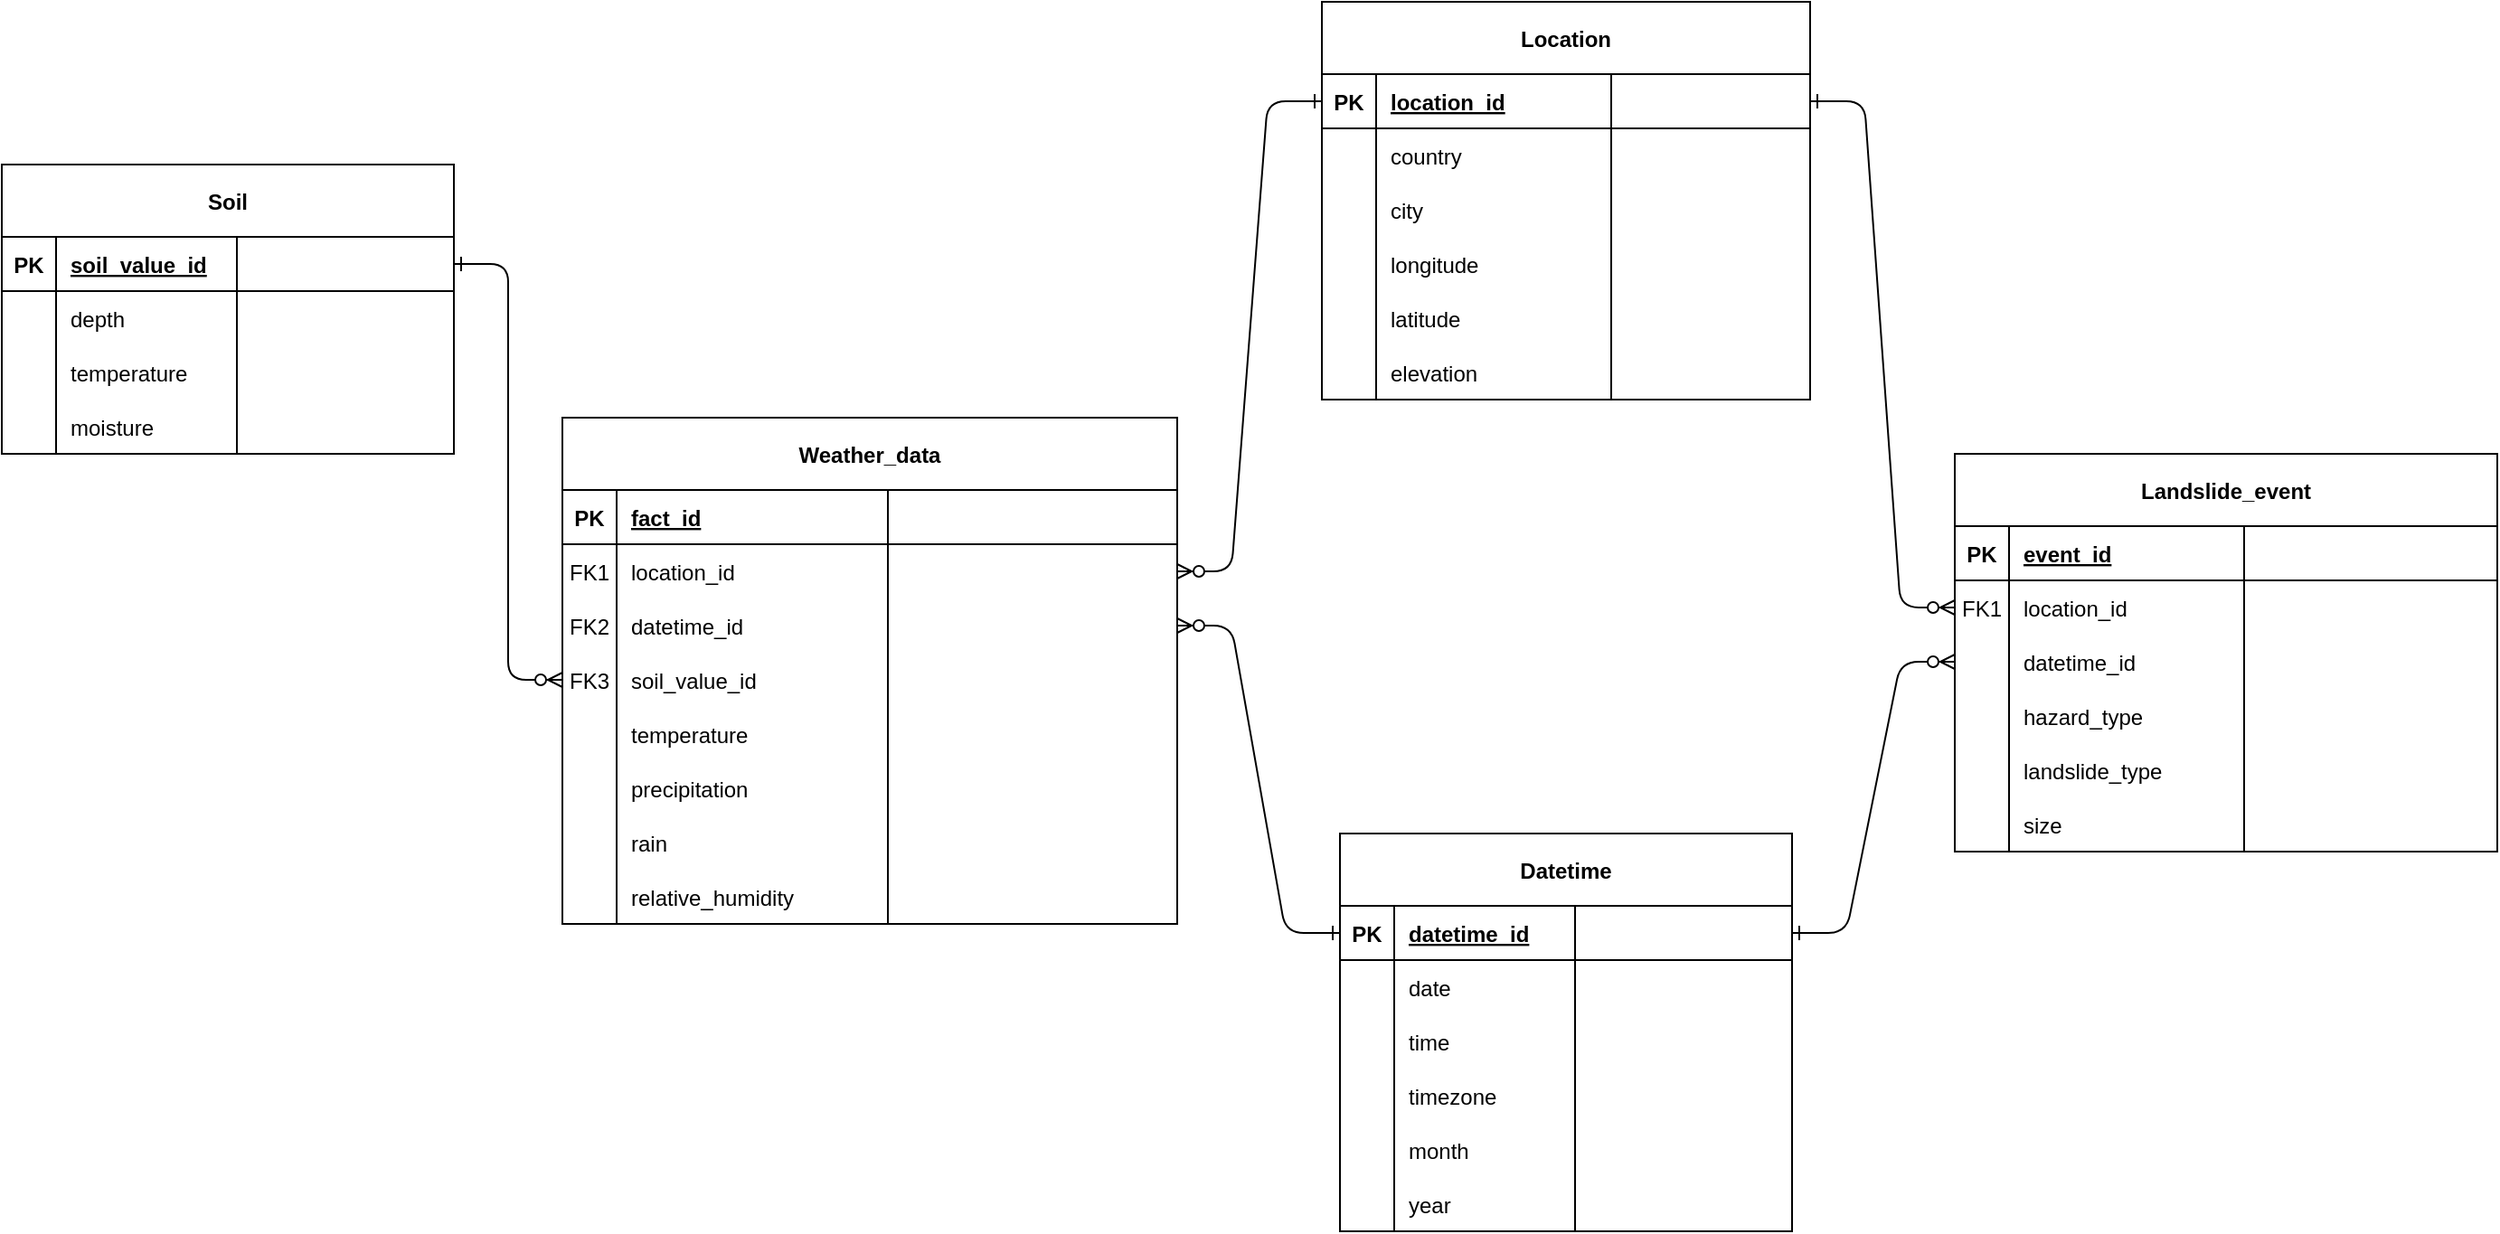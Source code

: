 <mxfile version="23.1.5" type="device">
  <diagram id="R2lEEEUBdFMjLlhIrx00" name="Page-1">
    <mxGraphModel dx="2234" dy="1244" grid="1" gridSize="10" guides="1" tooltips="1" connect="1" arrows="1" fold="1" page="0" pageScale="1" pageWidth="850" pageHeight="1100" math="0" shadow="0" extFonts="Permanent Marker^https://fonts.googleapis.com/css?family=Permanent+Marker">
      <root>
        <mxCell id="0" />
        <mxCell id="1" parent="0" />
        <mxCell id="C-vyLk0tnHw3VtMMgP7b-12" value="" style="edgeStyle=entityRelationEdgeStyle;endArrow=ERzeroToMany;startArrow=ERone;endFill=1;startFill=0;" parent="1" source="Foh5cbMIMKtek-pbUhVq-30" target="C-vyLk0tnHw3VtMMgP7b-6" edge="1">
          <mxGeometry width="100" height="100" relative="1" as="geometry">
            <mxPoint x="210" y="220" as="sourcePoint" />
            <mxPoint x="270" y="245" as="targetPoint" />
          </mxGeometry>
        </mxCell>
        <mxCell id="C-vyLk0tnHw3VtMMgP7b-2" value="Weather_data" style="shape=table;startSize=40;container=1;collapsible=1;childLayout=tableLayout;fixedRows=1;rowLines=0;fontStyle=1;align=center;resizeLast=1;" parent="1" vertex="1">
          <mxGeometry x="-140" y="100" width="340" height="280" as="geometry" />
        </mxCell>
        <mxCell id="C-vyLk0tnHw3VtMMgP7b-3" value="" style="shape=partialRectangle;collapsible=0;dropTarget=0;pointerEvents=0;fillColor=none;points=[[0,0.5],[1,0.5]];portConstraint=eastwest;top=0;left=0;right=0;bottom=1;" parent="C-vyLk0tnHw3VtMMgP7b-2" vertex="1">
          <mxGeometry y="40" width="340" height="30" as="geometry" />
        </mxCell>
        <mxCell id="C-vyLk0tnHw3VtMMgP7b-4" value="PK" style="shape=partialRectangle;overflow=hidden;connectable=0;fillColor=none;top=0;left=0;bottom=0;right=0;fontStyle=1;" parent="C-vyLk0tnHw3VtMMgP7b-3" vertex="1">
          <mxGeometry width="30" height="30" as="geometry">
            <mxRectangle width="30" height="30" as="alternateBounds" />
          </mxGeometry>
        </mxCell>
        <mxCell id="C-vyLk0tnHw3VtMMgP7b-5" value="fact_id" style="shape=partialRectangle;overflow=hidden;connectable=0;fillColor=none;top=0;left=0;bottom=0;right=0;align=left;spacingLeft=6;fontStyle=5;" parent="C-vyLk0tnHw3VtMMgP7b-3" vertex="1">
          <mxGeometry x="30" width="150" height="30" as="geometry">
            <mxRectangle width="150" height="30" as="alternateBounds" />
          </mxGeometry>
        </mxCell>
        <mxCell id="Foh5cbMIMKtek-pbUhVq-23" value="" style="shape=partialRectangle;overflow=hidden;connectable=0;fillColor=none;top=0;left=0;bottom=0;right=0;align=left;spacingLeft=6;fontStyle=5;" vertex="1" parent="C-vyLk0tnHw3VtMMgP7b-3">
          <mxGeometry x="180" width="160" height="30" as="geometry">
            <mxRectangle width="160" height="30" as="alternateBounds" />
          </mxGeometry>
        </mxCell>
        <mxCell id="C-vyLk0tnHw3VtMMgP7b-6" value="" style="shape=partialRectangle;collapsible=0;dropTarget=0;pointerEvents=0;fillColor=none;points=[[0,0.5],[1,0.5]];portConstraint=eastwest;top=0;left=0;right=0;bottom=0;" parent="C-vyLk0tnHw3VtMMgP7b-2" vertex="1">
          <mxGeometry y="70" width="340" height="30" as="geometry" />
        </mxCell>
        <mxCell id="C-vyLk0tnHw3VtMMgP7b-7" value="FK1" style="shape=partialRectangle;overflow=hidden;connectable=0;fillColor=none;top=0;left=0;bottom=0;right=0;" parent="C-vyLk0tnHw3VtMMgP7b-6" vertex="1">
          <mxGeometry width="30" height="30" as="geometry">
            <mxRectangle width="30" height="30" as="alternateBounds" />
          </mxGeometry>
        </mxCell>
        <mxCell id="C-vyLk0tnHw3VtMMgP7b-8" value="location_id" style="shape=partialRectangle;overflow=hidden;connectable=0;fillColor=none;top=0;left=0;bottom=0;right=0;align=left;spacingLeft=6;" parent="C-vyLk0tnHw3VtMMgP7b-6" vertex="1">
          <mxGeometry x="30" width="150" height="30" as="geometry">
            <mxRectangle width="150" height="30" as="alternateBounds" />
          </mxGeometry>
        </mxCell>
        <mxCell id="Foh5cbMIMKtek-pbUhVq-24" style="shape=partialRectangle;overflow=hidden;connectable=0;fillColor=none;top=0;left=0;bottom=0;right=0;align=left;spacingLeft=6;" vertex="1" parent="C-vyLk0tnHw3VtMMgP7b-6">
          <mxGeometry x="180" width="160" height="30" as="geometry">
            <mxRectangle width="160" height="30" as="alternateBounds" />
          </mxGeometry>
        </mxCell>
        <mxCell id="C-vyLk0tnHw3VtMMgP7b-9" value="" style="shape=partialRectangle;collapsible=0;dropTarget=0;pointerEvents=0;fillColor=none;points=[[0,0.5],[1,0.5]];portConstraint=eastwest;top=0;left=0;right=0;bottom=0;" parent="C-vyLk0tnHw3VtMMgP7b-2" vertex="1">
          <mxGeometry y="100" width="340" height="30" as="geometry" />
        </mxCell>
        <mxCell id="C-vyLk0tnHw3VtMMgP7b-10" value="FK2" style="shape=partialRectangle;overflow=hidden;connectable=0;fillColor=none;top=0;left=0;bottom=0;right=0;" parent="C-vyLk0tnHw3VtMMgP7b-9" vertex="1">
          <mxGeometry width="30" height="30" as="geometry">
            <mxRectangle width="30" height="30" as="alternateBounds" />
          </mxGeometry>
        </mxCell>
        <mxCell id="C-vyLk0tnHw3VtMMgP7b-11" value="datetime_id" style="shape=partialRectangle;overflow=hidden;connectable=0;fillColor=none;top=0;left=0;bottom=0;right=0;align=left;spacingLeft=6;" parent="C-vyLk0tnHw3VtMMgP7b-9" vertex="1">
          <mxGeometry x="30" width="150" height="30" as="geometry">
            <mxRectangle width="150" height="30" as="alternateBounds" />
          </mxGeometry>
        </mxCell>
        <mxCell id="Foh5cbMIMKtek-pbUhVq-25" style="shape=partialRectangle;overflow=hidden;connectable=0;fillColor=none;top=0;left=0;bottom=0;right=0;align=left;spacingLeft=6;" vertex="1" parent="C-vyLk0tnHw3VtMMgP7b-9">
          <mxGeometry x="180" width="160" height="30" as="geometry">
            <mxRectangle width="160" height="30" as="alternateBounds" />
          </mxGeometry>
        </mxCell>
        <mxCell id="Foh5cbMIMKtek-pbUhVq-126" style="shape=partialRectangle;collapsible=0;dropTarget=0;pointerEvents=0;fillColor=none;points=[[0,0.5],[1,0.5]];portConstraint=eastwest;top=0;left=0;right=0;bottom=0;" vertex="1" parent="C-vyLk0tnHw3VtMMgP7b-2">
          <mxGeometry y="130" width="340" height="30" as="geometry" />
        </mxCell>
        <mxCell id="Foh5cbMIMKtek-pbUhVq-127" value="FK3" style="shape=partialRectangle;overflow=hidden;connectable=0;fillColor=none;top=0;left=0;bottom=0;right=0;" vertex="1" parent="Foh5cbMIMKtek-pbUhVq-126">
          <mxGeometry width="30" height="30" as="geometry">
            <mxRectangle width="30" height="30" as="alternateBounds" />
          </mxGeometry>
        </mxCell>
        <mxCell id="Foh5cbMIMKtek-pbUhVq-128" value="soil_value_id" style="shape=partialRectangle;overflow=hidden;connectable=0;fillColor=none;top=0;left=0;bottom=0;right=0;align=left;spacingLeft=6;" vertex="1" parent="Foh5cbMIMKtek-pbUhVq-126">
          <mxGeometry x="30" width="150" height="30" as="geometry">
            <mxRectangle width="150" height="30" as="alternateBounds" />
          </mxGeometry>
        </mxCell>
        <mxCell id="Foh5cbMIMKtek-pbUhVq-129" style="shape=partialRectangle;overflow=hidden;connectable=0;fillColor=none;top=0;left=0;bottom=0;right=0;align=left;spacingLeft=6;" vertex="1" parent="Foh5cbMIMKtek-pbUhVq-126">
          <mxGeometry x="180" width="160" height="30" as="geometry">
            <mxRectangle width="160" height="30" as="alternateBounds" />
          </mxGeometry>
        </mxCell>
        <mxCell id="Foh5cbMIMKtek-pbUhVq-91" style="shape=partialRectangle;collapsible=0;dropTarget=0;pointerEvents=0;fillColor=none;points=[[0,0.5],[1,0.5]];portConstraint=eastwest;top=0;left=0;right=0;bottom=0;" vertex="1" parent="C-vyLk0tnHw3VtMMgP7b-2">
          <mxGeometry y="160" width="340" height="30" as="geometry" />
        </mxCell>
        <mxCell id="Foh5cbMIMKtek-pbUhVq-92" style="shape=partialRectangle;overflow=hidden;connectable=0;fillColor=none;top=0;left=0;bottom=0;right=0;" vertex="1" parent="Foh5cbMIMKtek-pbUhVq-91">
          <mxGeometry width="30" height="30" as="geometry">
            <mxRectangle width="30" height="30" as="alternateBounds" />
          </mxGeometry>
        </mxCell>
        <mxCell id="Foh5cbMIMKtek-pbUhVq-93" value="temperature" style="shape=partialRectangle;overflow=hidden;connectable=0;fillColor=none;top=0;left=0;bottom=0;right=0;align=left;spacingLeft=6;" vertex="1" parent="Foh5cbMIMKtek-pbUhVq-91">
          <mxGeometry x="30" width="150" height="30" as="geometry">
            <mxRectangle width="150" height="30" as="alternateBounds" />
          </mxGeometry>
        </mxCell>
        <mxCell id="Foh5cbMIMKtek-pbUhVq-94" style="shape=partialRectangle;overflow=hidden;connectable=0;fillColor=none;top=0;left=0;bottom=0;right=0;align=left;spacingLeft=6;" vertex="1" parent="Foh5cbMIMKtek-pbUhVq-91">
          <mxGeometry x="180" width="160" height="30" as="geometry">
            <mxRectangle width="160" height="30" as="alternateBounds" />
          </mxGeometry>
        </mxCell>
        <mxCell id="Foh5cbMIMKtek-pbUhVq-95" style="shape=partialRectangle;collapsible=0;dropTarget=0;pointerEvents=0;fillColor=none;points=[[0,0.5],[1,0.5]];portConstraint=eastwest;top=0;left=0;right=0;bottom=0;" vertex="1" parent="C-vyLk0tnHw3VtMMgP7b-2">
          <mxGeometry y="190" width="340" height="30" as="geometry" />
        </mxCell>
        <mxCell id="Foh5cbMIMKtek-pbUhVq-96" style="shape=partialRectangle;overflow=hidden;connectable=0;fillColor=none;top=0;left=0;bottom=0;right=0;" vertex="1" parent="Foh5cbMIMKtek-pbUhVq-95">
          <mxGeometry width="30" height="30" as="geometry">
            <mxRectangle width="30" height="30" as="alternateBounds" />
          </mxGeometry>
        </mxCell>
        <mxCell id="Foh5cbMIMKtek-pbUhVq-97" value="precipitation" style="shape=partialRectangle;overflow=hidden;connectable=0;fillColor=none;top=0;left=0;bottom=0;right=0;align=left;spacingLeft=6;" vertex="1" parent="Foh5cbMIMKtek-pbUhVq-95">
          <mxGeometry x="30" width="150" height="30" as="geometry">
            <mxRectangle width="150" height="30" as="alternateBounds" />
          </mxGeometry>
        </mxCell>
        <mxCell id="Foh5cbMIMKtek-pbUhVq-98" style="shape=partialRectangle;overflow=hidden;connectable=0;fillColor=none;top=0;left=0;bottom=0;right=0;align=left;spacingLeft=6;" vertex="1" parent="Foh5cbMIMKtek-pbUhVq-95">
          <mxGeometry x="180" width="160" height="30" as="geometry">
            <mxRectangle width="160" height="30" as="alternateBounds" />
          </mxGeometry>
        </mxCell>
        <mxCell id="Foh5cbMIMKtek-pbUhVq-99" style="shape=partialRectangle;collapsible=0;dropTarget=0;pointerEvents=0;fillColor=none;points=[[0,0.5],[1,0.5]];portConstraint=eastwest;top=0;left=0;right=0;bottom=0;" vertex="1" parent="C-vyLk0tnHw3VtMMgP7b-2">
          <mxGeometry y="220" width="340" height="30" as="geometry" />
        </mxCell>
        <mxCell id="Foh5cbMIMKtek-pbUhVq-100" style="shape=partialRectangle;overflow=hidden;connectable=0;fillColor=none;top=0;left=0;bottom=0;right=0;" vertex="1" parent="Foh5cbMIMKtek-pbUhVq-99">
          <mxGeometry width="30" height="30" as="geometry">
            <mxRectangle width="30" height="30" as="alternateBounds" />
          </mxGeometry>
        </mxCell>
        <mxCell id="Foh5cbMIMKtek-pbUhVq-101" value="rain" style="shape=partialRectangle;overflow=hidden;connectable=0;fillColor=none;top=0;left=0;bottom=0;right=0;align=left;spacingLeft=6;" vertex="1" parent="Foh5cbMIMKtek-pbUhVq-99">
          <mxGeometry x="30" width="150" height="30" as="geometry">
            <mxRectangle width="150" height="30" as="alternateBounds" />
          </mxGeometry>
        </mxCell>
        <mxCell id="Foh5cbMIMKtek-pbUhVq-102" style="shape=partialRectangle;overflow=hidden;connectable=0;fillColor=none;top=0;left=0;bottom=0;right=0;align=left;spacingLeft=6;" vertex="1" parent="Foh5cbMIMKtek-pbUhVq-99">
          <mxGeometry x="180" width="160" height="30" as="geometry">
            <mxRectangle width="160" height="30" as="alternateBounds" />
          </mxGeometry>
        </mxCell>
        <mxCell id="Foh5cbMIMKtek-pbUhVq-111" style="shape=partialRectangle;collapsible=0;dropTarget=0;pointerEvents=0;fillColor=none;points=[[0,0.5],[1,0.5]];portConstraint=eastwest;top=0;left=0;right=0;bottom=0;" vertex="1" parent="C-vyLk0tnHw3VtMMgP7b-2">
          <mxGeometry y="250" width="340" height="30" as="geometry" />
        </mxCell>
        <mxCell id="Foh5cbMIMKtek-pbUhVq-112" style="shape=partialRectangle;overflow=hidden;connectable=0;fillColor=none;top=0;left=0;bottom=0;right=0;" vertex="1" parent="Foh5cbMIMKtek-pbUhVq-111">
          <mxGeometry width="30" height="30" as="geometry">
            <mxRectangle width="30" height="30" as="alternateBounds" />
          </mxGeometry>
        </mxCell>
        <mxCell id="Foh5cbMIMKtek-pbUhVq-113" value="relative_humidity" style="shape=partialRectangle;overflow=hidden;connectable=0;fillColor=none;top=0;left=0;bottom=0;right=0;align=left;spacingLeft=6;" vertex="1" parent="Foh5cbMIMKtek-pbUhVq-111">
          <mxGeometry x="30" width="150" height="30" as="geometry">
            <mxRectangle width="150" height="30" as="alternateBounds" />
          </mxGeometry>
        </mxCell>
        <mxCell id="Foh5cbMIMKtek-pbUhVq-114" style="shape=partialRectangle;overflow=hidden;connectable=0;fillColor=none;top=0;left=0;bottom=0;right=0;align=left;spacingLeft=6;" vertex="1" parent="Foh5cbMIMKtek-pbUhVq-111">
          <mxGeometry x="180" width="160" height="30" as="geometry">
            <mxRectangle width="160" height="30" as="alternateBounds" />
          </mxGeometry>
        </mxCell>
        <mxCell id="C-vyLk0tnHw3VtMMgP7b-13" value="Datetime" style="shape=table;startSize=40;container=1;collapsible=1;childLayout=tableLayout;fixedRows=1;rowLines=0;fontStyle=1;align=center;resizeLast=1;" parent="1" vertex="1">
          <mxGeometry x="290" y="330" width="250" height="220" as="geometry" />
        </mxCell>
        <mxCell id="C-vyLk0tnHw3VtMMgP7b-14" value="" style="shape=partialRectangle;collapsible=0;dropTarget=0;pointerEvents=0;fillColor=none;points=[[0,0.5],[1,0.5]];portConstraint=eastwest;top=0;left=0;right=0;bottom=1;" parent="C-vyLk0tnHw3VtMMgP7b-13" vertex="1">
          <mxGeometry y="40" width="250" height="30" as="geometry" />
        </mxCell>
        <mxCell id="C-vyLk0tnHw3VtMMgP7b-15" value="PK" style="shape=partialRectangle;overflow=hidden;connectable=0;fillColor=none;top=0;left=0;bottom=0;right=0;fontStyle=1;" parent="C-vyLk0tnHw3VtMMgP7b-14" vertex="1">
          <mxGeometry width="30" height="30" as="geometry">
            <mxRectangle width="30" height="30" as="alternateBounds" />
          </mxGeometry>
        </mxCell>
        <mxCell id="C-vyLk0tnHw3VtMMgP7b-16" value="datetime_id" style="shape=partialRectangle;overflow=hidden;connectable=0;fillColor=none;top=0;left=0;bottom=0;right=0;align=left;spacingLeft=6;fontStyle=5;" parent="C-vyLk0tnHw3VtMMgP7b-14" vertex="1">
          <mxGeometry x="30" width="100" height="30" as="geometry">
            <mxRectangle width="100" height="30" as="alternateBounds" />
          </mxGeometry>
        </mxCell>
        <mxCell id="Foh5cbMIMKtek-pbUhVq-26" value="" style="shape=partialRectangle;overflow=hidden;connectable=0;fillColor=none;top=0;left=0;bottom=0;right=0;align=left;spacingLeft=6;fontStyle=5;" vertex="1" parent="C-vyLk0tnHw3VtMMgP7b-14">
          <mxGeometry x="130" width="120" height="30" as="geometry">
            <mxRectangle width="120" height="30" as="alternateBounds" />
          </mxGeometry>
        </mxCell>
        <mxCell id="C-vyLk0tnHw3VtMMgP7b-17" value="" style="shape=partialRectangle;collapsible=0;dropTarget=0;pointerEvents=0;fillColor=none;points=[[0,0.5],[1,0.5]];portConstraint=eastwest;top=0;left=0;right=0;bottom=0;" parent="C-vyLk0tnHw3VtMMgP7b-13" vertex="1">
          <mxGeometry y="70" width="250" height="30" as="geometry" />
        </mxCell>
        <mxCell id="C-vyLk0tnHw3VtMMgP7b-18" value="" style="shape=partialRectangle;overflow=hidden;connectable=0;fillColor=none;top=0;left=0;bottom=0;right=0;" parent="C-vyLk0tnHw3VtMMgP7b-17" vertex="1">
          <mxGeometry width="30" height="30" as="geometry">
            <mxRectangle width="30" height="30" as="alternateBounds" />
          </mxGeometry>
        </mxCell>
        <mxCell id="C-vyLk0tnHw3VtMMgP7b-19" value="date    " style="shape=partialRectangle;overflow=hidden;connectable=0;fillColor=none;top=0;left=0;bottom=0;right=0;align=left;spacingLeft=6;" parent="C-vyLk0tnHw3VtMMgP7b-17" vertex="1">
          <mxGeometry x="30" width="100" height="30" as="geometry">
            <mxRectangle width="100" height="30" as="alternateBounds" />
          </mxGeometry>
        </mxCell>
        <mxCell id="Foh5cbMIMKtek-pbUhVq-27" style="shape=partialRectangle;overflow=hidden;connectable=0;fillColor=none;top=0;left=0;bottom=0;right=0;align=left;spacingLeft=6;" vertex="1" parent="C-vyLk0tnHw3VtMMgP7b-17">
          <mxGeometry x="130" width="120" height="30" as="geometry">
            <mxRectangle width="120" height="30" as="alternateBounds" />
          </mxGeometry>
        </mxCell>
        <mxCell id="C-vyLk0tnHw3VtMMgP7b-20" value="" style="shape=partialRectangle;collapsible=0;dropTarget=0;pointerEvents=0;fillColor=none;points=[[0,0.5],[1,0.5]];portConstraint=eastwest;top=0;left=0;right=0;bottom=0;" parent="C-vyLk0tnHw3VtMMgP7b-13" vertex="1">
          <mxGeometry y="100" width="250" height="30" as="geometry" />
        </mxCell>
        <mxCell id="C-vyLk0tnHw3VtMMgP7b-21" value="" style="shape=partialRectangle;overflow=hidden;connectable=0;fillColor=none;top=0;left=0;bottom=0;right=0;" parent="C-vyLk0tnHw3VtMMgP7b-20" vertex="1">
          <mxGeometry width="30" height="30" as="geometry">
            <mxRectangle width="30" height="30" as="alternateBounds" />
          </mxGeometry>
        </mxCell>
        <mxCell id="C-vyLk0tnHw3VtMMgP7b-22" value="time    " style="shape=partialRectangle;overflow=hidden;connectable=0;fillColor=none;top=0;left=0;bottom=0;right=0;align=left;spacingLeft=6;" parent="C-vyLk0tnHw3VtMMgP7b-20" vertex="1">
          <mxGeometry x="30" width="100" height="30" as="geometry">
            <mxRectangle width="100" height="30" as="alternateBounds" />
          </mxGeometry>
        </mxCell>
        <mxCell id="Foh5cbMIMKtek-pbUhVq-28" style="shape=partialRectangle;overflow=hidden;connectable=0;fillColor=none;top=0;left=0;bottom=0;right=0;align=left;spacingLeft=6;" vertex="1" parent="C-vyLk0tnHw3VtMMgP7b-20">
          <mxGeometry x="130" width="120" height="30" as="geometry">
            <mxRectangle width="120" height="30" as="alternateBounds" />
          </mxGeometry>
        </mxCell>
        <mxCell id="Foh5cbMIMKtek-pbUhVq-63" style="shape=partialRectangle;collapsible=0;dropTarget=0;pointerEvents=0;fillColor=none;points=[[0,0.5],[1,0.5]];portConstraint=eastwest;top=0;left=0;right=0;bottom=0;" vertex="1" parent="C-vyLk0tnHw3VtMMgP7b-13">
          <mxGeometry y="130" width="250" height="30" as="geometry" />
        </mxCell>
        <mxCell id="Foh5cbMIMKtek-pbUhVq-64" style="shape=partialRectangle;overflow=hidden;connectable=0;fillColor=none;top=0;left=0;bottom=0;right=0;" vertex="1" parent="Foh5cbMIMKtek-pbUhVq-63">
          <mxGeometry width="30" height="30" as="geometry">
            <mxRectangle width="30" height="30" as="alternateBounds" />
          </mxGeometry>
        </mxCell>
        <mxCell id="Foh5cbMIMKtek-pbUhVq-65" value="timezone" style="shape=partialRectangle;overflow=hidden;connectable=0;fillColor=none;top=0;left=0;bottom=0;right=0;align=left;spacingLeft=6;" vertex="1" parent="Foh5cbMIMKtek-pbUhVq-63">
          <mxGeometry x="30" width="100" height="30" as="geometry">
            <mxRectangle width="100" height="30" as="alternateBounds" />
          </mxGeometry>
        </mxCell>
        <mxCell id="Foh5cbMIMKtek-pbUhVq-66" style="shape=partialRectangle;overflow=hidden;connectable=0;fillColor=none;top=0;left=0;bottom=0;right=0;align=left;spacingLeft=6;" vertex="1" parent="Foh5cbMIMKtek-pbUhVq-63">
          <mxGeometry x="130" width="120" height="30" as="geometry">
            <mxRectangle width="120" height="30" as="alternateBounds" />
          </mxGeometry>
        </mxCell>
        <mxCell id="Foh5cbMIMKtek-pbUhVq-67" style="shape=partialRectangle;collapsible=0;dropTarget=0;pointerEvents=0;fillColor=none;points=[[0,0.5],[1,0.5]];portConstraint=eastwest;top=0;left=0;right=0;bottom=0;" vertex="1" parent="C-vyLk0tnHw3VtMMgP7b-13">
          <mxGeometry y="160" width="250" height="30" as="geometry" />
        </mxCell>
        <mxCell id="Foh5cbMIMKtek-pbUhVq-68" style="shape=partialRectangle;overflow=hidden;connectable=0;fillColor=none;top=0;left=0;bottom=0;right=0;" vertex="1" parent="Foh5cbMIMKtek-pbUhVq-67">
          <mxGeometry width="30" height="30" as="geometry">
            <mxRectangle width="30" height="30" as="alternateBounds" />
          </mxGeometry>
        </mxCell>
        <mxCell id="Foh5cbMIMKtek-pbUhVq-69" value="month" style="shape=partialRectangle;overflow=hidden;connectable=0;fillColor=none;top=0;left=0;bottom=0;right=0;align=left;spacingLeft=6;" vertex="1" parent="Foh5cbMIMKtek-pbUhVq-67">
          <mxGeometry x="30" width="100" height="30" as="geometry">
            <mxRectangle width="100" height="30" as="alternateBounds" />
          </mxGeometry>
        </mxCell>
        <mxCell id="Foh5cbMIMKtek-pbUhVq-70" style="shape=partialRectangle;overflow=hidden;connectable=0;fillColor=none;top=0;left=0;bottom=0;right=0;align=left;spacingLeft=6;" vertex="1" parent="Foh5cbMIMKtek-pbUhVq-67">
          <mxGeometry x="130" width="120" height="30" as="geometry">
            <mxRectangle width="120" height="30" as="alternateBounds" />
          </mxGeometry>
        </mxCell>
        <mxCell id="Foh5cbMIMKtek-pbUhVq-71" style="shape=partialRectangle;collapsible=0;dropTarget=0;pointerEvents=0;fillColor=none;points=[[0,0.5],[1,0.5]];portConstraint=eastwest;top=0;left=0;right=0;bottom=0;" vertex="1" parent="C-vyLk0tnHw3VtMMgP7b-13">
          <mxGeometry y="190" width="250" height="30" as="geometry" />
        </mxCell>
        <mxCell id="Foh5cbMIMKtek-pbUhVq-72" style="shape=partialRectangle;overflow=hidden;connectable=0;fillColor=none;top=0;left=0;bottom=0;right=0;" vertex="1" parent="Foh5cbMIMKtek-pbUhVq-71">
          <mxGeometry width="30" height="30" as="geometry">
            <mxRectangle width="30" height="30" as="alternateBounds" />
          </mxGeometry>
        </mxCell>
        <mxCell id="Foh5cbMIMKtek-pbUhVq-73" value="year" style="shape=partialRectangle;overflow=hidden;connectable=0;fillColor=none;top=0;left=0;bottom=0;right=0;align=left;spacingLeft=6;" vertex="1" parent="Foh5cbMIMKtek-pbUhVq-71">
          <mxGeometry x="30" width="100" height="30" as="geometry">
            <mxRectangle width="100" height="30" as="alternateBounds" />
          </mxGeometry>
        </mxCell>
        <mxCell id="Foh5cbMIMKtek-pbUhVq-74" style="shape=partialRectangle;overflow=hidden;connectable=0;fillColor=none;top=0;left=0;bottom=0;right=0;align=left;spacingLeft=6;" vertex="1" parent="Foh5cbMIMKtek-pbUhVq-71">
          <mxGeometry x="130" width="120" height="30" as="geometry">
            <mxRectangle width="120" height="30" as="alternateBounds" />
          </mxGeometry>
        </mxCell>
        <mxCell id="C-vyLk0tnHw3VtMMgP7b-23" value="Landslide_event" style="shape=table;startSize=40;container=1;collapsible=1;childLayout=tableLayout;fixedRows=1;rowLines=0;fontStyle=1;align=center;resizeLast=1;" parent="1" vertex="1">
          <mxGeometry x="630" y="120" width="300" height="220" as="geometry" />
        </mxCell>
        <mxCell id="C-vyLk0tnHw3VtMMgP7b-24" value="" style="shape=partialRectangle;collapsible=0;dropTarget=0;pointerEvents=0;fillColor=none;points=[[0,0.5],[1,0.5]];portConstraint=eastwest;top=0;left=0;right=0;bottom=1;" parent="C-vyLk0tnHw3VtMMgP7b-23" vertex="1">
          <mxGeometry y="40" width="300" height="30" as="geometry" />
        </mxCell>
        <mxCell id="C-vyLk0tnHw3VtMMgP7b-25" value="PK" style="shape=partialRectangle;overflow=hidden;connectable=0;fillColor=none;top=0;left=0;bottom=0;right=0;fontStyle=1;" parent="C-vyLk0tnHw3VtMMgP7b-24" vertex="1">
          <mxGeometry width="30" height="30" as="geometry">
            <mxRectangle width="30" height="30" as="alternateBounds" />
          </mxGeometry>
        </mxCell>
        <mxCell id="C-vyLk0tnHw3VtMMgP7b-26" value="event_id" style="shape=partialRectangle;overflow=hidden;connectable=0;fillColor=none;top=0;left=0;bottom=0;right=0;align=left;spacingLeft=6;fontStyle=5;" parent="C-vyLk0tnHw3VtMMgP7b-24" vertex="1">
          <mxGeometry x="30" width="130" height="30" as="geometry">
            <mxRectangle width="130" height="30" as="alternateBounds" />
          </mxGeometry>
        </mxCell>
        <mxCell id="Foh5cbMIMKtek-pbUhVq-16" value="" style="shape=partialRectangle;overflow=hidden;connectable=0;fillColor=none;top=0;left=0;bottom=0;right=0;align=left;spacingLeft=6;fontStyle=5;" vertex="1" parent="C-vyLk0tnHw3VtMMgP7b-24">
          <mxGeometry x="160" width="140" height="30" as="geometry">
            <mxRectangle width="140" height="30" as="alternateBounds" />
          </mxGeometry>
        </mxCell>
        <mxCell id="C-vyLk0tnHw3VtMMgP7b-27" value="" style="shape=partialRectangle;collapsible=0;dropTarget=0;pointerEvents=0;fillColor=none;points=[[0,0.5],[1,0.5]];portConstraint=eastwest;top=0;left=0;right=0;bottom=0;" parent="C-vyLk0tnHw3VtMMgP7b-23" vertex="1">
          <mxGeometry y="70" width="300" height="30" as="geometry" />
        </mxCell>
        <mxCell id="C-vyLk0tnHw3VtMMgP7b-28" value="FK1" style="shape=partialRectangle;overflow=hidden;connectable=0;fillColor=none;top=0;left=0;bottom=0;right=0;" parent="C-vyLk0tnHw3VtMMgP7b-27" vertex="1">
          <mxGeometry width="30" height="30" as="geometry">
            <mxRectangle width="30" height="30" as="alternateBounds" />
          </mxGeometry>
        </mxCell>
        <mxCell id="C-vyLk0tnHw3VtMMgP7b-29" value="location_id" style="shape=partialRectangle;overflow=hidden;connectable=0;fillColor=none;top=0;left=0;bottom=0;right=0;align=left;spacingLeft=6;" parent="C-vyLk0tnHw3VtMMgP7b-27" vertex="1">
          <mxGeometry x="30" width="130" height="30" as="geometry">
            <mxRectangle width="130" height="30" as="alternateBounds" />
          </mxGeometry>
        </mxCell>
        <mxCell id="Foh5cbMIMKtek-pbUhVq-17" style="shape=partialRectangle;overflow=hidden;connectable=0;fillColor=none;top=0;left=0;bottom=0;right=0;align=left;spacingLeft=6;" vertex="1" parent="C-vyLk0tnHw3VtMMgP7b-27">
          <mxGeometry x="160" width="140" height="30" as="geometry">
            <mxRectangle width="140" height="30" as="alternateBounds" />
          </mxGeometry>
        </mxCell>
        <mxCell id="Foh5cbMIMKtek-pbUhVq-13" style="shape=partialRectangle;collapsible=0;dropTarget=0;pointerEvents=0;fillColor=none;points=[[0,0.5],[1,0.5]];portConstraint=eastwest;top=0;left=0;right=0;bottom=0;" vertex="1" parent="C-vyLk0tnHw3VtMMgP7b-23">
          <mxGeometry y="100" width="300" height="30" as="geometry" />
        </mxCell>
        <mxCell id="Foh5cbMIMKtek-pbUhVq-14" style="shape=partialRectangle;overflow=hidden;connectable=0;fillColor=none;top=0;left=0;bottom=0;right=0;" vertex="1" parent="Foh5cbMIMKtek-pbUhVq-13">
          <mxGeometry width="30" height="30" as="geometry">
            <mxRectangle width="30" height="30" as="alternateBounds" />
          </mxGeometry>
        </mxCell>
        <mxCell id="Foh5cbMIMKtek-pbUhVq-15" value="datetime_id" style="shape=partialRectangle;overflow=hidden;connectable=0;fillColor=none;top=0;left=0;bottom=0;right=0;align=left;spacingLeft=6;" vertex="1" parent="Foh5cbMIMKtek-pbUhVq-13">
          <mxGeometry x="30" width="130" height="30" as="geometry">
            <mxRectangle width="130" height="30" as="alternateBounds" />
          </mxGeometry>
        </mxCell>
        <mxCell id="Foh5cbMIMKtek-pbUhVq-18" style="shape=partialRectangle;overflow=hidden;connectable=0;fillColor=none;top=0;left=0;bottom=0;right=0;align=left;spacingLeft=6;" vertex="1" parent="Foh5cbMIMKtek-pbUhVq-13">
          <mxGeometry x="160" width="140" height="30" as="geometry">
            <mxRectangle width="140" height="30" as="alternateBounds" />
          </mxGeometry>
        </mxCell>
        <mxCell id="Foh5cbMIMKtek-pbUhVq-10" style="shape=partialRectangle;collapsible=0;dropTarget=0;pointerEvents=0;fillColor=none;points=[[0,0.5],[1,0.5]];portConstraint=eastwest;top=0;left=0;right=0;bottom=0;" vertex="1" parent="C-vyLk0tnHw3VtMMgP7b-23">
          <mxGeometry y="130" width="300" height="30" as="geometry" />
        </mxCell>
        <mxCell id="Foh5cbMIMKtek-pbUhVq-11" style="shape=partialRectangle;overflow=hidden;connectable=0;fillColor=none;top=0;left=0;bottom=0;right=0;" vertex="1" parent="Foh5cbMIMKtek-pbUhVq-10">
          <mxGeometry width="30" height="30" as="geometry">
            <mxRectangle width="30" height="30" as="alternateBounds" />
          </mxGeometry>
        </mxCell>
        <mxCell id="Foh5cbMIMKtek-pbUhVq-12" value="hazard_type" style="shape=partialRectangle;overflow=hidden;connectable=0;fillColor=none;top=0;left=0;bottom=0;right=0;align=left;spacingLeft=6;" vertex="1" parent="Foh5cbMIMKtek-pbUhVq-10">
          <mxGeometry x="30" width="130" height="30" as="geometry">
            <mxRectangle width="130" height="30" as="alternateBounds" />
          </mxGeometry>
        </mxCell>
        <mxCell id="Foh5cbMIMKtek-pbUhVq-19" style="shape=partialRectangle;overflow=hidden;connectable=0;fillColor=none;top=0;left=0;bottom=0;right=0;align=left;spacingLeft=6;" vertex="1" parent="Foh5cbMIMKtek-pbUhVq-10">
          <mxGeometry x="160" width="140" height="30" as="geometry">
            <mxRectangle width="140" height="30" as="alternateBounds" />
          </mxGeometry>
        </mxCell>
        <mxCell id="Foh5cbMIMKtek-pbUhVq-7" style="shape=partialRectangle;collapsible=0;dropTarget=0;pointerEvents=0;fillColor=none;points=[[0,0.5],[1,0.5]];portConstraint=eastwest;top=0;left=0;right=0;bottom=0;" vertex="1" parent="C-vyLk0tnHw3VtMMgP7b-23">
          <mxGeometry y="160" width="300" height="30" as="geometry" />
        </mxCell>
        <mxCell id="Foh5cbMIMKtek-pbUhVq-8" style="shape=partialRectangle;overflow=hidden;connectable=0;fillColor=none;top=0;left=0;bottom=0;right=0;" vertex="1" parent="Foh5cbMIMKtek-pbUhVq-7">
          <mxGeometry width="30" height="30" as="geometry">
            <mxRectangle width="30" height="30" as="alternateBounds" />
          </mxGeometry>
        </mxCell>
        <mxCell id="Foh5cbMIMKtek-pbUhVq-9" value="landslide_type" style="shape=partialRectangle;overflow=hidden;connectable=0;fillColor=none;top=0;left=0;bottom=0;right=0;align=left;spacingLeft=6;" vertex="1" parent="Foh5cbMIMKtek-pbUhVq-7">
          <mxGeometry x="30" width="130" height="30" as="geometry">
            <mxRectangle width="130" height="30" as="alternateBounds" />
          </mxGeometry>
        </mxCell>
        <mxCell id="Foh5cbMIMKtek-pbUhVq-20" style="shape=partialRectangle;overflow=hidden;connectable=0;fillColor=none;top=0;left=0;bottom=0;right=0;align=left;spacingLeft=6;" vertex="1" parent="Foh5cbMIMKtek-pbUhVq-7">
          <mxGeometry x="160" width="140" height="30" as="geometry">
            <mxRectangle width="140" height="30" as="alternateBounds" />
          </mxGeometry>
        </mxCell>
        <mxCell id="Foh5cbMIMKtek-pbUhVq-4" style="shape=partialRectangle;collapsible=0;dropTarget=0;pointerEvents=0;fillColor=none;points=[[0,0.5],[1,0.5]];portConstraint=eastwest;top=0;left=0;right=0;bottom=0;" vertex="1" parent="C-vyLk0tnHw3VtMMgP7b-23">
          <mxGeometry y="190" width="300" height="30" as="geometry" />
        </mxCell>
        <mxCell id="Foh5cbMIMKtek-pbUhVq-5" style="shape=partialRectangle;overflow=hidden;connectable=0;fillColor=none;top=0;left=0;bottom=0;right=0;" vertex="1" parent="Foh5cbMIMKtek-pbUhVq-4">
          <mxGeometry width="30" height="30" as="geometry">
            <mxRectangle width="30" height="30" as="alternateBounds" />
          </mxGeometry>
        </mxCell>
        <mxCell id="Foh5cbMIMKtek-pbUhVq-6" value="size" style="shape=partialRectangle;overflow=hidden;connectable=0;fillColor=none;top=0;left=0;bottom=0;right=0;align=left;spacingLeft=6;" vertex="1" parent="Foh5cbMIMKtek-pbUhVq-4">
          <mxGeometry x="30" width="130" height="30" as="geometry">
            <mxRectangle width="130" height="30" as="alternateBounds" />
          </mxGeometry>
        </mxCell>
        <mxCell id="Foh5cbMIMKtek-pbUhVq-21" style="shape=partialRectangle;overflow=hidden;connectable=0;fillColor=none;top=0;left=0;bottom=0;right=0;align=left;spacingLeft=6;" vertex="1" parent="Foh5cbMIMKtek-pbUhVq-4">
          <mxGeometry x="160" width="140" height="30" as="geometry">
            <mxRectangle width="140" height="30" as="alternateBounds" />
          </mxGeometry>
        </mxCell>
        <mxCell id="Foh5cbMIMKtek-pbUhVq-29" value="Location" style="shape=table;startSize=40;container=1;collapsible=1;childLayout=tableLayout;fixedRows=1;rowLines=0;fontStyle=1;align=center;resizeLast=1;" vertex="1" parent="1">
          <mxGeometry x="280" y="-130" width="270" height="220" as="geometry" />
        </mxCell>
        <mxCell id="Foh5cbMIMKtek-pbUhVq-30" value="" style="shape=partialRectangle;collapsible=0;dropTarget=0;pointerEvents=0;fillColor=none;points=[[0,0.5],[1,0.5]];portConstraint=eastwest;top=0;left=0;right=0;bottom=1;" vertex="1" parent="Foh5cbMIMKtek-pbUhVq-29">
          <mxGeometry y="40" width="270" height="30" as="geometry" />
        </mxCell>
        <mxCell id="Foh5cbMIMKtek-pbUhVq-31" value="PK" style="shape=partialRectangle;overflow=hidden;connectable=0;fillColor=none;top=0;left=0;bottom=0;right=0;fontStyle=1;" vertex="1" parent="Foh5cbMIMKtek-pbUhVq-30">
          <mxGeometry width="30" height="30" as="geometry">
            <mxRectangle width="30" height="30" as="alternateBounds" />
          </mxGeometry>
        </mxCell>
        <mxCell id="Foh5cbMIMKtek-pbUhVq-32" value="location_id" style="shape=partialRectangle;overflow=hidden;connectable=0;fillColor=none;top=0;left=0;bottom=0;right=0;align=left;spacingLeft=6;fontStyle=5;" vertex="1" parent="Foh5cbMIMKtek-pbUhVq-30">
          <mxGeometry x="30" width="130" height="30" as="geometry">
            <mxRectangle width="130" height="30" as="alternateBounds" />
          </mxGeometry>
        </mxCell>
        <mxCell id="Foh5cbMIMKtek-pbUhVq-33" value="" style="shape=partialRectangle;overflow=hidden;connectable=0;fillColor=none;top=0;left=0;bottom=0;right=0;align=left;spacingLeft=6;fontStyle=5;" vertex="1" parent="Foh5cbMIMKtek-pbUhVq-30">
          <mxGeometry x="160" width="110" height="30" as="geometry">
            <mxRectangle width="110" height="30" as="alternateBounds" />
          </mxGeometry>
        </mxCell>
        <mxCell id="Foh5cbMIMKtek-pbUhVq-34" value="" style="shape=partialRectangle;collapsible=0;dropTarget=0;pointerEvents=0;fillColor=none;points=[[0,0.5],[1,0.5]];portConstraint=eastwest;top=0;left=0;right=0;bottom=0;" vertex="1" parent="Foh5cbMIMKtek-pbUhVq-29">
          <mxGeometry y="70" width="270" height="30" as="geometry" />
        </mxCell>
        <mxCell id="Foh5cbMIMKtek-pbUhVq-35" value="" style="shape=partialRectangle;overflow=hidden;connectable=0;fillColor=none;top=0;left=0;bottom=0;right=0;" vertex="1" parent="Foh5cbMIMKtek-pbUhVq-34">
          <mxGeometry width="30" height="30" as="geometry">
            <mxRectangle width="30" height="30" as="alternateBounds" />
          </mxGeometry>
        </mxCell>
        <mxCell id="Foh5cbMIMKtek-pbUhVq-36" value="country    " style="shape=partialRectangle;overflow=hidden;connectable=0;fillColor=none;top=0;left=0;bottom=0;right=0;align=left;spacingLeft=6;" vertex="1" parent="Foh5cbMIMKtek-pbUhVq-34">
          <mxGeometry x="30" width="130" height="30" as="geometry">
            <mxRectangle width="130" height="30" as="alternateBounds" />
          </mxGeometry>
        </mxCell>
        <mxCell id="Foh5cbMIMKtek-pbUhVq-37" style="shape=partialRectangle;overflow=hidden;connectable=0;fillColor=none;top=0;left=0;bottom=0;right=0;align=left;spacingLeft=6;" vertex="1" parent="Foh5cbMIMKtek-pbUhVq-34">
          <mxGeometry x="160" width="110" height="30" as="geometry">
            <mxRectangle width="110" height="30" as="alternateBounds" />
          </mxGeometry>
        </mxCell>
        <mxCell id="Foh5cbMIMKtek-pbUhVq-38" value="" style="shape=partialRectangle;collapsible=0;dropTarget=0;pointerEvents=0;fillColor=none;points=[[0,0.5],[1,0.5]];portConstraint=eastwest;top=0;left=0;right=0;bottom=0;" vertex="1" parent="Foh5cbMIMKtek-pbUhVq-29">
          <mxGeometry y="100" width="270" height="30" as="geometry" />
        </mxCell>
        <mxCell id="Foh5cbMIMKtek-pbUhVq-39" value="" style="shape=partialRectangle;overflow=hidden;connectable=0;fillColor=none;top=0;left=0;bottom=0;right=0;" vertex="1" parent="Foh5cbMIMKtek-pbUhVq-38">
          <mxGeometry width="30" height="30" as="geometry">
            <mxRectangle width="30" height="30" as="alternateBounds" />
          </mxGeometry>
        </mxCell>
        <mxCell id="Foh5cbMIMKtek-pbUhVq-40" value="city" style="shape=partialRectangle;overflow=hidden;connectable=0;fillColor=none;top=0;left=0;bottom=0;right=0;align=left;spacingLeft=6;" vertex="1" parent="Foh5cbMIMKtek-pbUhVq-38">
          <mxGeometry x="30" width="130" height="30" as="geometry">
            <mxRectangle width="130" height="30" as="alternateBounds" />
          </mxGeometry>
        </mxCell>
        <mxCell id="Foh5cbMIMKtek-pbUhVq-41" style="shape=partialRectangle;overflow=hidden;connectable=0;fillColor=none;top=0;left=0;bottom=0;right=0;align=left;spacingLeft=6;" vertex="1" parent="Foh5cbMIMKtek-pbUhVq-38">
          <mxGeometry x="160" width="110" height="30" as="geometry">
            <mxRectangle width="110" height="30" as="alternateBounds" />
          </mxGeometry>
        </mxCell>
        <mxCell id="Foh5cbMIMKtek-pbUhVq-87" style="shape=partialRectangle;collapsible=0;dropTarget=0;pointerEvents=0;fillColor=none;points=[[0,0.5],[1,0.5]];portConstraint=eastwest;top=0;left=0;right=0;bottom=0;" vertex="1" parent="Foh5cbMIMKtek-pbUhVq-29">
          <mxGeometry y="130" width="270" height="30" as="geometry" />
        </mxCell>
        <mxCell id="Foh5cbMIMKtek-pbUhVq-88" style="shape=partialRectangle;overflow=hidden;connectable=0;fillColor=none;top=0;left=0;bottom=0;right=0;" vertex="1" parent="Foh5cbMIMKtek-pbUhVq-87">
          <mxGeometry width="30" height="30" as="geometry">
            <mxRectangle width="30" height="30" as="alternateBounds" />
          </mxGeometry>
        </mxCell>
        <mxCell id="Foh5cbMIMKtek-pbUhVq-89" value="longitude" style="shape=partialRectangle;overflow=hidden;connectable=0;fillColor=none;top=0;left=0;bottom=0;right=0;align=left;spacingLeft=6;" vertex="1" parent="Foh5cbMIMKtek-pbUhVq-87">
          <mxGeometry x="30" width="130" height="30" as="geometry">
            <mxRectangle width="130" height="30" as="alternateBounds" />
          </mxGeometry>
        </mxCell>
        <mxCell id="Foh5cbMIMKtek-pbUhVq-90" style="shape=partialRectangle;overflow=hidden;connectable=0;fillColor=none;top=0;left=0;bottom=0;right=0;align=left;spacingLeft=6;" vertex="1" parent="Foh5cbMIMKtek-pbUhVq-87">
          <mxGeometry x="160" width="110" height="30" as="geometry">
            <mxRectangle width="110" height="30" as="alternateBounds" />
          </mxGeometry>
        </mxCell>
        <mxCell id="Foh5cbMIMKtek-pbUhVq-83" style="shape=partialRectangle;collapsible=0;dropTarget=0;pointerEvents=0;fillColor=none;points=[[0,0.5],[1,0.5]];portConstraint=eastwest;top=0;left=0;right=0;bottom=0;" vertex="1" parent="Foh5cbMIMKtek-pbUhVq-29">
          <mxGeometry y="160" width="270" height="30" as="geometry" />
        </mxCell>
        <mxCell id="Foh5cbMIMKtek-pbUhVq-84" style="shape=partialRectangle;overflow=hidden;connectable=0;fillColor=none;top=0;left=0;bottom=0;right=0;" vertex="1" parent="Foh5cbMIMKtek-pbUhVq-83">
          <mxGeometry width="30" height="30" as="geometry">
            <mxRectangle width="30" height="30" as="alternateBounds" />
          </mxGeometry>
        </mxCell>
        <mxCell id="Foh5cbMIMKtek-pbUhVq-85" value="latitude" style="shape=partialRectangle;overflow=hidden;connectable=0;fillColor=none;top=0;left=0;bottom=0;right=0;align=left;spacingLeft=6;" vertex="1" parent="Foh5cbMIMKtek-pbUhVq-83">
          <mxGeometry x="30" width="130" height="30" as="geometry">
            <mxRectangle width="130" height="30" as="alternateBounds" />
          </mxGeometry>
        </mxCell>
        <mxCell id="Foh5cbMIMKtek-pbUhVq-86" style="shape=partialRectangle;overflow=hidden;connectable=0;fillColor=none;top=0;left=0;bottom=0;right=0;align=left;spacingLeft=6;" vertex="1" parent="Foh5cbMIMKtek-pbUhVq-83">
          <mxGeometry x="160" width="110" height="30" as="geometry">
            <mxRectangle width="110" height="30" as="alternateBounds" />
          </mxGeometry>
        </mxCell>
        <mxCell id="Foh5cbMIMKtek-pbUhVq-79" style="shape=partialRectangle;collapsible=0;dropTarget=0;pointerEvents=0;fillColor=none;points=[[0,0.5],[1,0.5]];portConstraint=eastwest;top=0;left=0;right=0;bottom=0;" vertex="1" parent="Foh5cbMIMKtek-pbUhVq-29">
          <mxGeometry y="190" width="270" height="30" as="geometry" />
        </mxCell>
        <mxCell id="Foh5cbMIMKtek-pbUhVq-80" style="shape=partialRectangle;overflow=hidden;connectable=0;fillColor=none;top=0;left=0;bottom=0;right=0;" vertex="1" parent="Foh5cbMIMKtek-pbUhVq-79">
          <mxGeometry width="30" height="30" as="geometry">
            <mxRectangle width="30" height="30" as="alternateBounds" />
          </mxGeometry>
        </mxCell>
        <mxCell id="Foh5cbMIMKtek-pbUhVq-81" value="elevation" style="shape=partialRectangle;overflow=hidden;connectable=0;fillColor=none;top=0;left=0;bottom=0;right=0;align=left;spacingLeft=6;" vertex="1" parent="Foh5cbMIMKtek-pbUhVq-79">
          <mxGeometry x="30" width="130" height="30" as="geometry">
            <mxRectangle width="130" height="30" as="alternateBounds" />
          </mxGeometry>
        </mxCell>
        <mxCell id="Foh5cbMIMKtek-pbUhVq-82" style="shape=partialRectangle;overflow=hidden;connectable=0;fillColor=none;top=0;left=0;bottom=0;right=0;align=left;spacingLeft=6;" vertex="1" parent="Foh5cbMIMKtek-pbUhVq-79">
          <mxGeometry x="160" width="110" height="30" as="geometry">
            <mxRectangle width="110" height="30" as="alternateBounds" />
          </mxGeometry>
        </mxCell>
        <mxCell id="Foh5cbMIMKtek-pbUhVq-123" value="" style="edgeStyle=entityRelationEdgeStyle;endArrow=ERzeroToMany;startArrow=ERone;endFill=1;startFill=0;" edge="1" parent="1" source="C-vyLk0tnHw3VtMMgP7b-14" target="C-vyLk0tnHw3VtMMgP7b-9">
          <mxGeometry width="100" height="100" relative="1" as="geometry">
            <mxPoint x="910" y="15" as="sourcePoint" />
            <mxPoint x="570" y="245" as="targetPoint" />
          </mxGeometry>
        </mxCell>
        <mxCell id="C-vyLk0tnHw3VtMMgP7b-1" value="" style="edgeStyle=entityRelationEdgeStyle;endArrow=ERzeroToMany;startArrow=ERone;endFill=1;startFill=0;" parent="1" source="Foh5cbMIMKtek-pbUhVq-30" target="C-vyLk0tnHw3VtMMgP7b-27" edge="1">
          <mxGeometry width="100" height="100" relative="1" as="geometry">
            <mxPoint x="150" y="760" as="sourcePoint" />
            <mxPoint x="250" y="660" as="targetPoint" />
          </mxGeometry>
        </mxCell>
        <mxCell id="Foh5cbMIMKtek-pbUhVq-124" value="" style="edgeStyle=entityRelationEdgeStyle;endArrow=ERzeroToMany;startArrow=ERone;endFill=1;startFill=0;" edge="1" parent="1" source="C-vyLk0tnHw3VtMMgP7b-14" target="Foh5cbMIMKtek-pbUhVq-13">
          <mxGeometry width="100" height="100" relative="1" as="geometry">
            <mxPoint x="640" y="550" as="sourcePoint" />
            <mxPoint x="570" y="275" as="targetPoint" />
            <Array as="points">
              <mxPoint x="670" y="450" />
              <mxPoint x="350" y="440" />
              <mxPoint x="350" y="470" />
              <mxPoint x="440" y="400" />
              <mxPoint x="350" y="450" />
            </Array>
          </mxGeometry>
        </mxCell>
        <mxCell id="Foh5cbMIMKtek-pbUhVq-130" value="Soil" style="shape=table;startSize=40;container=1;collapsible=1;childLayout=tableLayout;fixedRows=1;rowLines=0;fontStyle=1;align=center;resizeLast=1;" vertex="1" parent="1">
          <mxGeometry x="-450" y="-40" width="250" height="160" as="geometry" />
        </mxCell>
        <mxCell id="Foh5cbMIMKtek-pbUhVq-131" value="" style="shape=partialRectangle;collapsible=0;dropTarget=0;pointerEvents=0;fillColor=none;points=[[0,0.5],[1,0.5]];portConstraint=eastwest;top=0;left=0;right=0;bottom=1;" vertex="1" parent="Foh5cbMIMKtek-pbUhVq-130">
          <mxGeometry y="40" width="250" height="30" as="geometry" />
        </mxCell>
        <mxCell id="Foh5cbMIMKtek-pbUhVq-132" value="PK" style="shape=partialRectangle;overflow=hidden;connectable=0;fillColor=none;top=0;left=0;bottom=0;right=0;fontStyle=1;" vertex="1" parent="Foh5cbMIMKtek-pbUhVq-131">
          <mxGeometry width="30" height="30" as="geometry">
            <mxRectangle width="30" height="30" as="alternateBounds" />
          </mxGeometry>
        </mxCell>
        <mxCell id="Foh5cbMIMKtek-pbUhVq-133" value="soil_value_id" style="shape=partialRectangle;overflow=hidden;connectable=0;fillColor=none;top=0;left=0;bottom=0;right=0;align=left;spacingLeft=6;fontStyle=5;" vertex="1" parent="Foh5cbMIMKtek-pbUhVq-131">
          <mxGeometry x="30" width="100" height="30" as="geometry">
            <mxRectangle width="100" height="30" as="alternateBounds" />
          </mxGeometry>
        </mxCell>
        <mxCell id="Foh5cbMIMKtek-pbUhVq-134" value="" style="shape=partialRectangle;overflow=hidden;connectable=0;fillColor=none;top=0;left=0;bottom=0;right=0;align=left;spacingLeft=6;fontStyle=5;" vertex="1" parent="Foh5cbMIMKtek-pbUhVq-131">
          <mxGeometry x="130" width="120" height="30" as="geometry">
            <mxRectangle width="120" height="30" as="alternateBounds" />
          </mxGeometry>
        </mxCell>
        <mxCell id="Foh5cbMIMKtek-pbUhVq-135" value="" style="shape=partialRectangle;collapsible=0;dropTarget=0;pointerEvents=0;fillColor=none;points=[[0,0.5],[1,0.5]];portConstraint=eastwest;top=0;left=0;right=0;bottom=0;" vertex="1" parent="Foh5cbMIMKtek-pbUhVq-130">
          <mxGeometry y="70" width="250" height="30" as="geometry" />
        </mxCell>
        <mxCell id="Foh5cbMIMKtek-pbUhVq-136" value="" style="shape=partialRectangle;overflow=hidden;connectable=0;fillColor=none;top=0;left=0;bottom=0;right=0;" vertex="1" parent="Foh5cbMIMKtek-pbUhVq-135">
          <mxGeometry width="30" height="30" as="geometry">
            <mxRectangle width="30" height="30" as="alternateBounds" />
          </mxGeometry>
        </mxCell>
        <mxCell id="Foh5cbMIMKtek-pbUhVq-137" value="depth" style="shape=partialRectangle;overflow=hidden;connectable=0;fillColor=none;top=0;left=0;bottom=0;right=0;align=left;spacingLeft=6;" vertex="1" parent="Foh5cbMIMKtek-pbUhVq-135">
          <mxGeometry x="30" width="100" height="30" as="geometry">
            <mxRectangle width="100" height="30" as="alternateBounds" />
          </mxGeometry>
        </mxCell>
        <mxCell id="Foh5cbMIMKtek-pbUhVq-138" style="shape=partialRectangle;overflow=hidden;connectable=0;fillColor=none;top=0;left=0;bottom=0;right=0;align=left;spacingLeft=6;" vertex="1" parent="Foh5cbMIMKtek-pbUhVq-135">
          <mxGeometry x="130" width="120" height="30" as="geometry">
            <mxRectangle width="120" height="30" as="alternateBounds" />
          </mxGeometry>
        </mxCell>
        <mxCell id="Foh5cbMIMKtek-pbUhVq-139" value="" style="shape=partialRectangle;collapsible=0;dropTarget=0;pointerEvents=0;fillColor=none;points=[[0,0.5],[1,0.5]];portConstraint=eastwest;top=0;left=0;right=0;bottom=0;" vertex="1" parent="Foh5cbMIMKtek-pbUhVq-130">
          <mxGeometry y="100" width="250" height="30" as="geometry" />
        </mxCell>
        <mxCell id="Foh5cbMIMKtek-pbUhVq-140" value="" style="shape=partialRectangle;overflow=hidden;connectable=0;fillColor=none;top=0;left=0;bottom=0;right=0;" vertex="1" parent="Foh5cbMIMKtek-pbUhVq-139">
          <mxGeometry width="30" height="30" as="geometry">
            <mxRectangle width="30" height="30" as="alternateBounds" />
          </mxGeometry>
        </mxCell>
        <mxCell id="Foh5cbMIMKtek-pbUhVq-141" value="temperature" style="shape=partialRectangle;overflow=hidden;connectable=0;fillColor=none;top=0;left=0;bottom=0;right=0;align=left;spacingLeft=6;" vertex="1" parent="Foh5cbMIMKtek-pbUhVq-139">
          <mxGeometry x="30" width="100" height="30" as="geometry">
            <mxRectangle width="100" height="30" as="alternateBounds" />
          </mxGeometry>
        </mxCell>
        <mxCell id="Foh5cbMIMKtek-pbUhVq-142" style="shape=partialRectangle;overflow=hidden;connectable=0;fillColor=none;top=0;left=0;bottom=0;right=0;align=left;spacingLeft=6;" vertex="1" parent="Foh5cbMIMKtek-pbUhVq-139">
          <mxGeometry x="130" width="120" height="30" as="geometry">
            <mxRectangle width="120" height="30" as="alternateBounds" />
          </mxGeometry>
        </mxCell>
        <mxCell id="Foh5cbMIMKtek-pbUhVq-143" style="shape=partialRectangle;collapsible=0;dropTarget=0;pointerEvents=0;fillColor=none;points=[[0,0.5],[1,0.5]];portConstraint=eastwest;top=0;left=0;right=0;bottom=0;" vertex="1" parent="Foh5cbMIMKtek-pbUhVq-130">
          <mxGeometry y="130" width="250" height="30" as="geometry" />
        </mxCell>
        <mxCell id="Foh5cbMIMKtek-pbUhVq-144" style="shape=partialRectangle;overflow=hidden;connectable=0;fillColor=none;top=0;left=0;bottom=0;right=0;" vertex="1" parent="Foh5cbMIMKtek-pbUhVq-143">
          <mxGeometry width="30" height="30" as="geometry">
            <mxRectangle width="30" height="30" as="alternateBounds" />
          </mxGeometry>
        </mxCell>
        <mxCell id="Foh5cbMIMKtek-pbUhVq-145" value="moisture" style="shape=partialRectangle;overflow=hidden;connectable=0;fillColor=none;top=0;left=0;bottom=0;right=0;align=left;spacingLeft=6;" vertex="1" parent="Foh5cbMIMKtek-pbUhVq-143">
          <mxGeometry x="30" width="100" height="30" as="geometry">
            <mxRectangle width="100" height="30" as="alternateBounds" />
          </mxGeometry>
        </mxCell>
        <mxCell id="Foh5cbMIMKtek-pbUhVq-146" style="shape=partialRectangle;overflow=hidden;connectable=0;fillColor=none;top=0;left=0;bottom=0;right=0;align=left;spacingLeft=6;" vertex="1" parent="Foh5cbMIMKtek-pbUhVq-143">
          <mxGeometry x="130" width="120" height="30" as="geometry">
            <mxRectangle width="120" height="30" as="alternateBounds" />
          </mxGeometry>
        </mxCell>
        <mxCell id="Foh5cbMIMKtek-pbUhVq-155" value="" style="edgeStyle=entityRelationEdgeStyle;endArrow=ERzeroToMany;startArrow=ERone;endFill=1;startFill=0;" edge="1" parent="1" source="Foh5cbMIMKtek-pbUhVq-131" target="Foh5cbMIMKtek-pbUhVq-126">
          <mxGeometry width="100" height="100" relative="1" as="geometry">
            <mxPoint x="-150" y="-100" as="sourcePoint" />
            <mxPoint x="210" y="195" as="targetPoint" />
          </mxGeometry>
        </mxCell>
      </root>
    </mxGraphModel>
  </diagram>
</mxfile>
